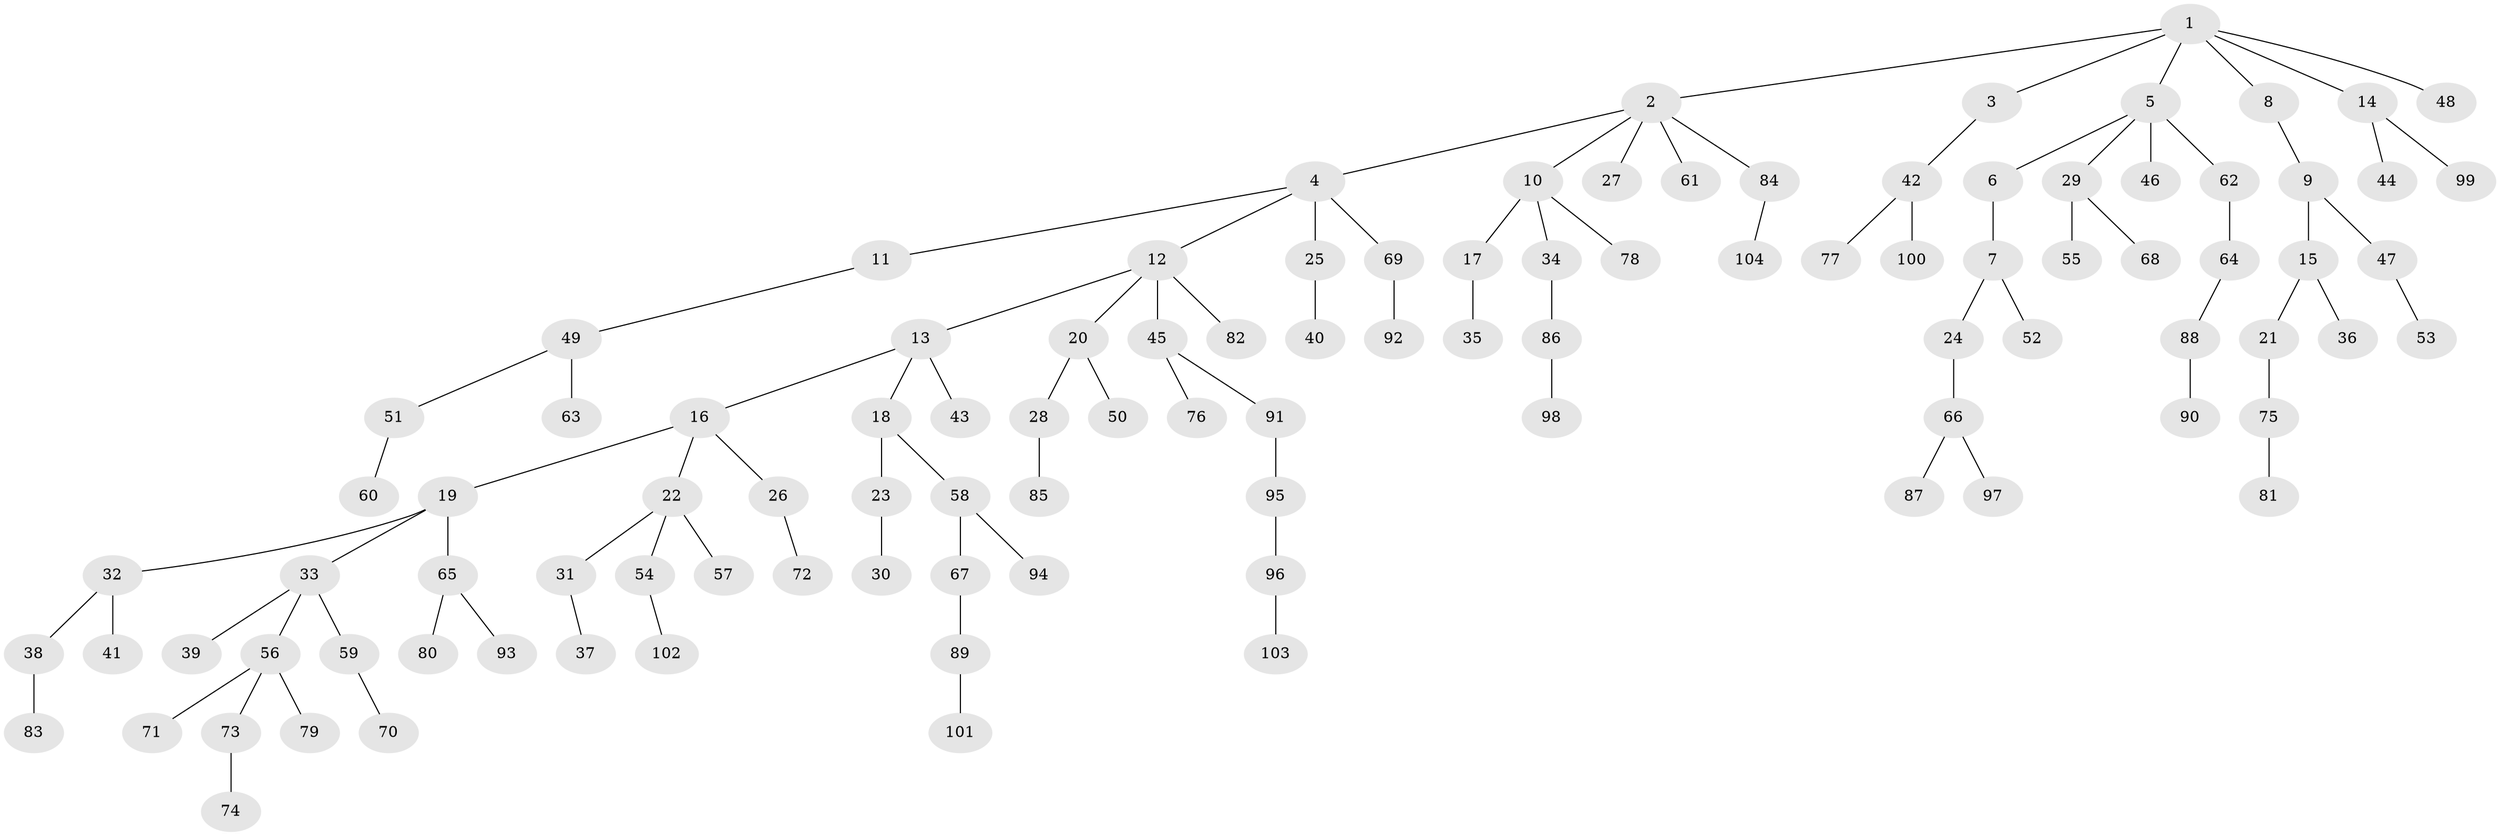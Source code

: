 // coarse degree distribution, {6: 0.02702702702702703, 5: 0.05405405405405406, 2: 0.22972972972972974, 3: 0.05405405405405406, 4: 0.0945945945945946, 1: 0.5405405405405406}
// Generated by graph-tools (version 1.1) at 2025/52/02/27/25 19:52:10]
// undirected, 104 vertices, 103 edges
graph export_dot {
graph [start="1"]
  node [color=gray90,style=filled];
  1;
  2;
  3;
  4;
  5;
  6;
  7;
  8;
  9;
  10;
  11;
  12;
  13;
  14;
  15;
  16;
  17;
  18;
  19;
  20;
  21;
  22;
  23;
  24;
  25;
  26;
  27;
  28;
  29;
  30;
  31;
  32;
  33;
  34;
  35;
  36;
  37;
  38;
  39;
  40;
  41;
  42;
  43;
  44;
  45;
  46;
  47;
  48;
  49;
  50;
  51;
  52;
  53;
  54;
  55;
  56;
  57;
  58;
  59;
  60;
  61;
  62;
  63;
  64;
  65;
  66;
  67;
  68;
  69;
  70;
  71;
  72;
  73;
  74;
  75;
  76;
  77;
  78;
  79;
  80;
  81;
  82;
  83;
  84;
  85;
  86;
  87;
  88;
  89;
  90;
  91;
  92;
  93;
  94;
  95;
  96;
  97;
  98;
  99;
  100;
  101;
  102;
  103;
  104;
  1 -- 2;
  1 -- 3;
  1 -- 5;
  1 -- 8;
  1 -- 14;
  1 -- 48;
  2 -- 4;
  2 -- 10;
  2 -- 27;
  2 -- 61;
  2 -- 84;
  3 -- 42;
  4 -- 11;
  4 -- 12;
  4 -- 25;
  4 -- 69;
  5 -- 6;
  5 -- 29;
  5 -- 46;
  5 -- 62;
  6 -- 7;
  7 -- 24;
  7 -- 52;
  8 -- 9;
  9 -- 15;
  9 -- 47;
  10 -- 17;
  10 -- 34;
  10 -- 78;
  11 -- 49;
  12 -- 13;
  12 -- 20;
  12 -- 45;
  12 -- 82;
  13 -- 16;
  13 -- 18;
  13 -- 43;
  14 -- 44;
  14 -- 99;
  15 -- 21;
  15 -- 36;
  16 -- 19;
  16 -- 22;
  16 -- 26;
  17 -- 35;
  18 -- 23;
  18 -- 58;
  19 -- 32;
  19 -- 33;
  19 -- 65;
  20 -- 28;
  20 -- 50;
  21 -- 75;
  22 -- 31;
  22 -- 54;
  22 -- 57;
  23 -- 30;
  24 -- 66;
  25 -- 40;
  26 -- 72;
  28 -- 85;
  29 -- 55;
  29 -- 68;
  31 -- 37;
  32 -- 38;
  32 -- 41;
  33 -- 39;
  33 -- 56;
  33 -- 59;
  34 -- 86;
  38 -- 83;
  42 -- 77;
  42 -- 100;
  45 -- 76;
  45 -- 91;
  47 -- 53;
  49 -- 51;
  49 -- 63;
  51 -- 60;
  54 -- 102;
  56 -- 71;
  56 -- 73;
  56 -- 79;
  58 -- 67;
  58 -- 94;
  59 -- 70;
  62 -- 64;
  64 -- 88;
  65 -- 80;
  65 -- 93;
  66 -- 87;
  66 -- 97;
  67 -- 89;
  69 -- 92;
  73 -- 74;
  75 -- 81;
  84 -- 104;
  86 -- 98;
  88 -- 90;
  89 -- 101;
  91 -- 95;
  95 -- 96;
  96 -- 103;
}
